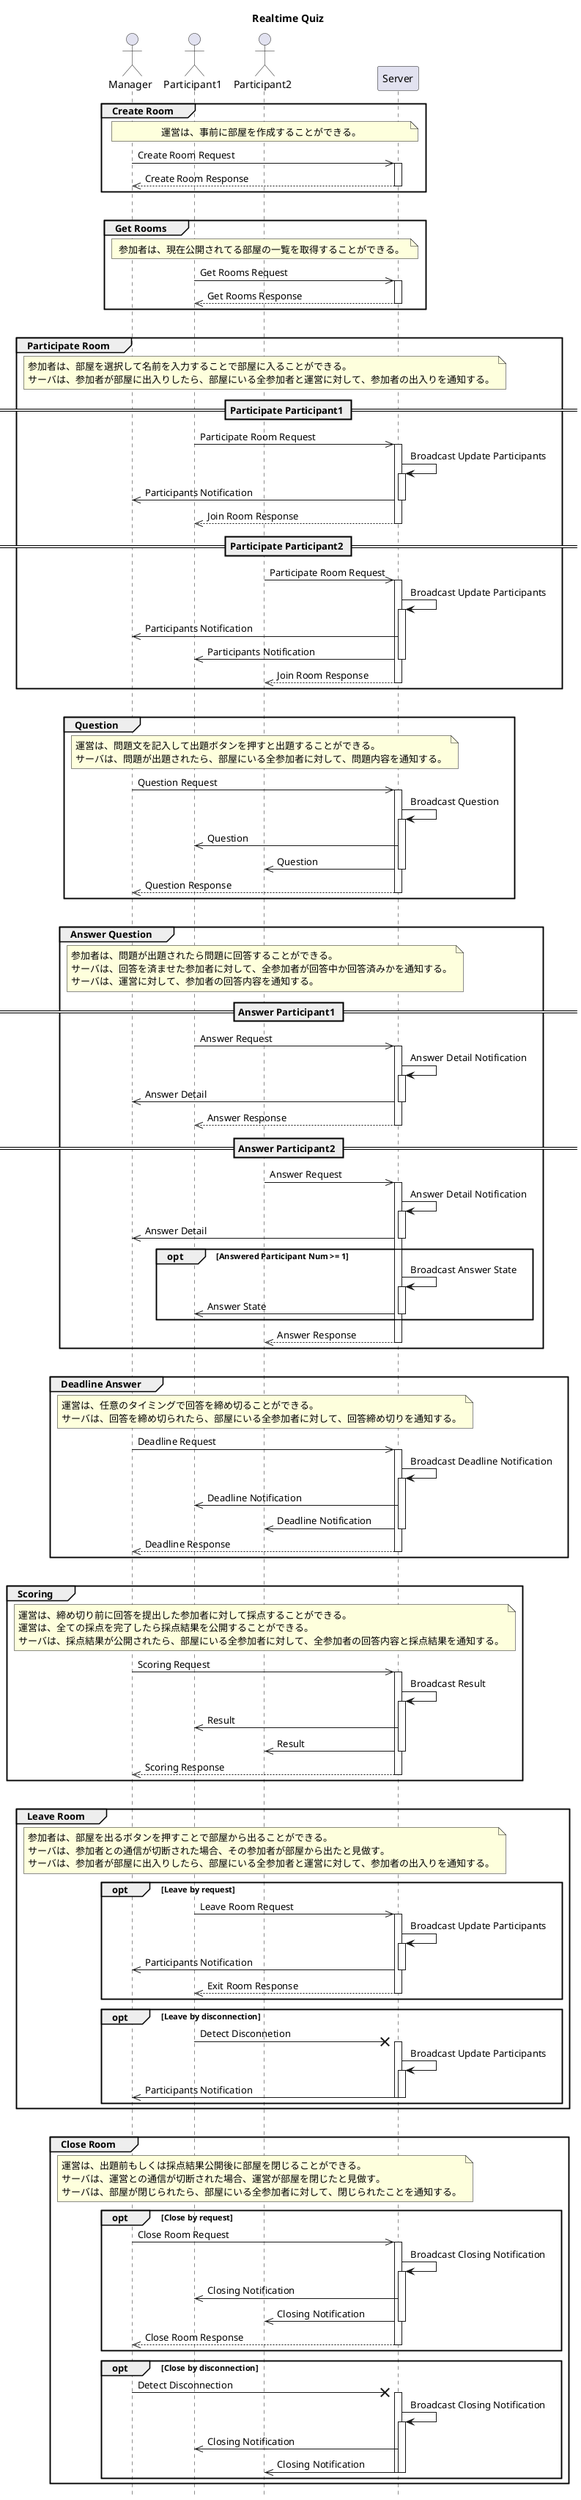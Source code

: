 @startuml

title Realtime Quiz
hide footbox

actor Manager
actor Participant1
actor Participant2

group Create Room

    note over Manager, Server : 運営は、事前に部屋を作成することができる。

    Manager ->> Server : Create Room Request
    activate Server
    return Create Room Response

end

|||

group Get Rooms

    note over Manager, Server : 参加者は、現在公開されてる部屋の一覧を取得することができる。

    Participant1 ->> Server : Get Rooms Request
    activate Server
    return Get Rooms Response

end

|||

group Participate Room

    note over Manager, Server
    参加者は、部屋を選択して名前を入力することで部屋に入ることができる。
    サーバは、参加者が部屋に出入りしたら、部屋にいる全参加者と運営に対して、参加者の出入りを通知する。
    end note

    == Participate Participant1 ==
    Participant1 ->> Server : Participate Room Request
    activate Server
    Server -> Server : Broadcast Update Participants
    activate Server
    Server ->> Manager : Participants Notification
    deactivate Server
    return Join Room Response

    == Participate Participant2 ==
    Participant2 ->> Server : Participate Room Request
    activate Server
    Server -> Server : Broadcast Update Participants
    activate Server
    Server ->> Manager : Participants Notification
    Server ->> Participant1 : Participants Notification
    deactivate Server
    return Join Room Response

end

|||

group Question

    note over Manager, Server
    運営は、問題文を記入して出題ボタンを押すと出題することができる。
    サーバは、問題が出題されたら、部屋にいる全参加者に対して、問題内容を通知する。
    end note

    Manager ->> Server : Question Request
    activate Server
    Server -> Server : Broadcast Question
    activate Server
    Server ->> Participant1 : Question
    Server ->> Participant2 : Question
    deactivate Server
    return Question Response

end

|||

group Answer Question

    note over Manager, Server
    参加者は、問題が出題されたら問題に回答することができる。
    サーバは、回答を済ませた参加者に対して、全参加者が回答中か回答済みかを通知する。
    サーバは、運営に対して、参加者の回答内容を通知する。
    end note

    == Answer Participant1 ==
    Participant1 ->> Server : Answer Request
    activate Server
    Server -> Server : Answer Detail Notification
    activate Server
    Server ->> Manager : Answer Detail
    deactivate Server
    return Answer Response

    == Answer Participant2 ==
    Participant2 ->> Server : Answer Request
    activate Server
    Server -> Server : Answer Detail Notification
    activate Server
    Server ->> Manager : Answer Detail
    deactivate Server

    opt Answered Participant Num >= 1
        Server -> Server : Broadcast Answer State
        activate Server
        Server ->> Participant1 : Answer State
        deactivate Server
    end

    return Answer Response

end

|||

group Deadline Answer

    note over Manager, Server
    運営は、任意のタイミングで回答を締め切ることができる。
    サーバは、回答を締め切られたら、部屋にいる全参加者に対して、回答締め切りを通知する。
    end note

    Manager ->> Server : Deadline Request
    activate Server
    Server -> Server : Broadcast Deadline Notification
    activate Server
    Server ->> Participant1 : Deadline Notification
    Server ->> Participant2 : Deadline Notification
    deactivate Server
    return Deadline Response

end

|||

group Scoring

    note over Manager, Server
    運営は、締め切り前に回答を提出した参加者に対して採点することができる。
    運営は、全ての採点を完了したら採点結果を公開することができる。
    サーバは、採点結果が公開されたら、部屋にいる全参加者に対して、全参加者の回答内容と採点結果を通知する。
    end note

    Manager ->> Server : Scoring Request
    activate Server
    Server -> Server : Broadcast Result
    activate Server
    Server ->> Participant1 : Result
    Server ->> Participant2 : Result
    deactivate Server
    return Scoring Response

end

|||

group Leave Room

    note over Manager, Server
    参加者は、部屋を出るボタンを押すことで部屋から出ることができる。
    サーバは、参加者との通信が切断された場合、その参加者が部屋から出たと見做す。
    サーバは、参加者が部屋に出入りしたら、部屋にいる全参加者と運営に対して、参加者の出入りを通知する。
    end note

    opt Leave by request
        Participant1 ->> Server : Leave Room Request
        activate Server
        Server -> Server : Broadcast Update Participants
        activate Server
        Server ->> Manager : Participants Notification
        deactivate Server
        return Exit Room Response
    end

    opt Leave by disconnection
        Participant1 -x Server : Detect Disconnetion
        activate Server
        Server -> Server : Broadcast Update Participants
        activate Server
        Server ->> Manager : Participants Notification
        deactivate Server
        deactivate Server
    end

end

|||

group Close Room

    note over Manager, Server
    運営は、出題前もしくは採点結果公開後に部屋を閉じることができる。
    サーバは、運営との通信が切断された場合、運営が部屋を閉じたと見做す。
    サーバは、部屋が閉じられたら、部屋にいる全参加者に対して、閉じられたことを通知する。
    end note

    opt Close by request
        Manager ->> Server : Close Room Request
        activate Server
        Server -> Server : Broadcast Closing Notification
        activate Server
        Server ->> Participant1 : Closing Notification
        Server ->> Participant2 : Closing Notification
        deactivate Server
        return Close Room Response
    end

    opt Close by disconnection
        Manager -x Server : Detect Disconnection
        activate Server
        Server -> Server : Broadcast Closing Notification
        activate Server
        Server ->> Participant1 : Closing Notification
        Server ->> Participant2 : Closing Notification
        deactivate Server
        deactivate Server
    end

end

@enduml
